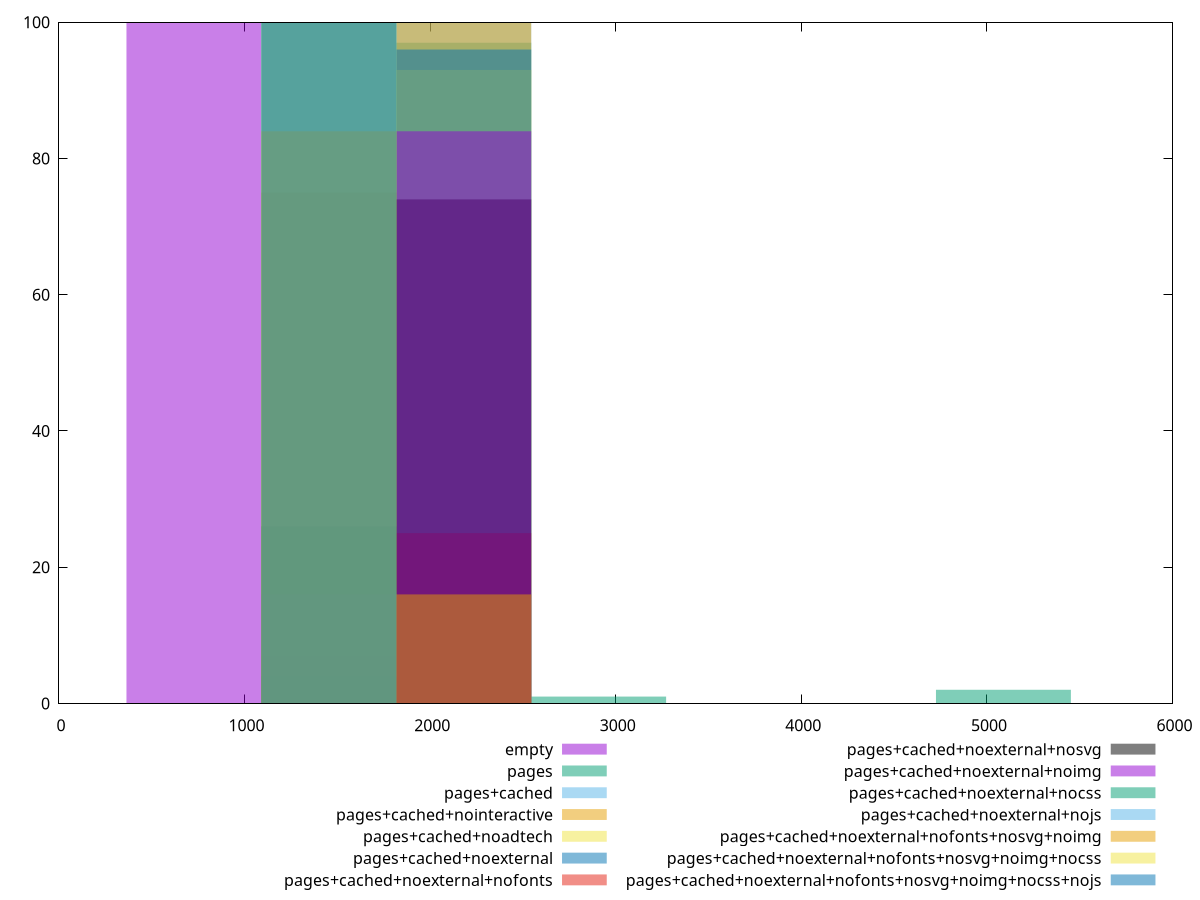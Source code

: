reset
set terminal svg size 640, 620 enhanced background rgb 'white'
set output "reprap/first-cpu-idle/comparison/histogram/all_raw.svg"

$empty <<EOF
726.9921723517359 100
EOF

$pages <<EOF
5088.945206462151 2
2180.9765170552078 97
2907.9686894069437 1
EOF

$pagesCached <<EOF
2180.9765170552078 100
EOF

$pagesCachedNointeractive <<EOF
2180.9765170552078 100
EOF

$pagesCachedNoadtech <<EOF
2180.9765170552078 93
1453.9843447034718 7
EOF

$pagesCachedNoexternal <<EOF
2180.9765170552078 96
1453.9843447034718 4
EOF

$pagesCachedNoexternalNofonts <<EOF
1453.9843447034718 75
2180.9765170552078 25
EOF

$pagesCachedNoexternalNosvg <<EOF
1453.9843447034718 26
2180.9765170552078 74
EOF

$pagesCachedNoexternalNoimg <<EOF
2180.9765170552078 84
1453.9843447034718 16
EOF

$pagesCachedNoexternalNocss <<EOF
1453.9843447034718 100
EOF

$pagesCachedNoexternalNojs <<EOF
1453.9843447034718 100
EOF

$pagesCachedNoexternalNofontsNosvgNoimg <<EOF
1453.9843447034718 84
2180.9765170552078 16
EOF

$pagesCachedNoexternalNofontsNosvgNoimgNocss <<EOF
1453.9843447034718 100
EOF

$pagesCachedNoexternalNofontsNosvgNoimgNocssNojs <<EOF
1453.9843447034718 100
EOF

set key outside below
set boxwidth 726.9921723517359
set yrange [0:100]
set style fill transparent solid 0.5 noborder

plot \
  $empty title "empty" with boxes, \
  $pages title "pages" with boxes, \
  $pagesCached title "pages+cached" with boxes, \
  $pagesCachedNointeractive title "pages+cached+nointeractive" with boxes, \
  $pagesCachedNoadtech title "pages+cached+noadtech" with boxes, \
  $pagesCachedNoexternal title "pages+cached+noexternal" with boxes, \
  $pagesCachedNoexternalNofonts title "pages+cached+noexternal+nofonts" with boxes, \
  $pagesCachedNoexternalNosvg title "pages+cached+noexternal+nosvg" with boxes, \
  $pagesCachedNoexternalNoimg title "pages+cached+noexternal+noimg" with boxes, \
  $pagesCachedNoexternalNocss title "pages+cached+noexternal+nocss" with boxes, \
  $pagesCachedNoexternalNojs title "pages+cached+noexternal+nojs" with boxes, \
  $pagesCachedNoexternalNofontsNosvgNoimg title "pages+cached+noexternal+nofonts+nosvg+noimg" with boxes, \
  $pagesCachedNoexternalNofontsNosvgNoimgNocss title "pages+cached+noexternal+nofonts+nosvg+noimg+nocss" with boxes, \
  $pagesCachedNoexternalNofontsNosvgNoimgNocssNojs title "pages+cached+noexternal+nofonts+nosvg+noimg+nocss+nojs" with boxes, \


reset